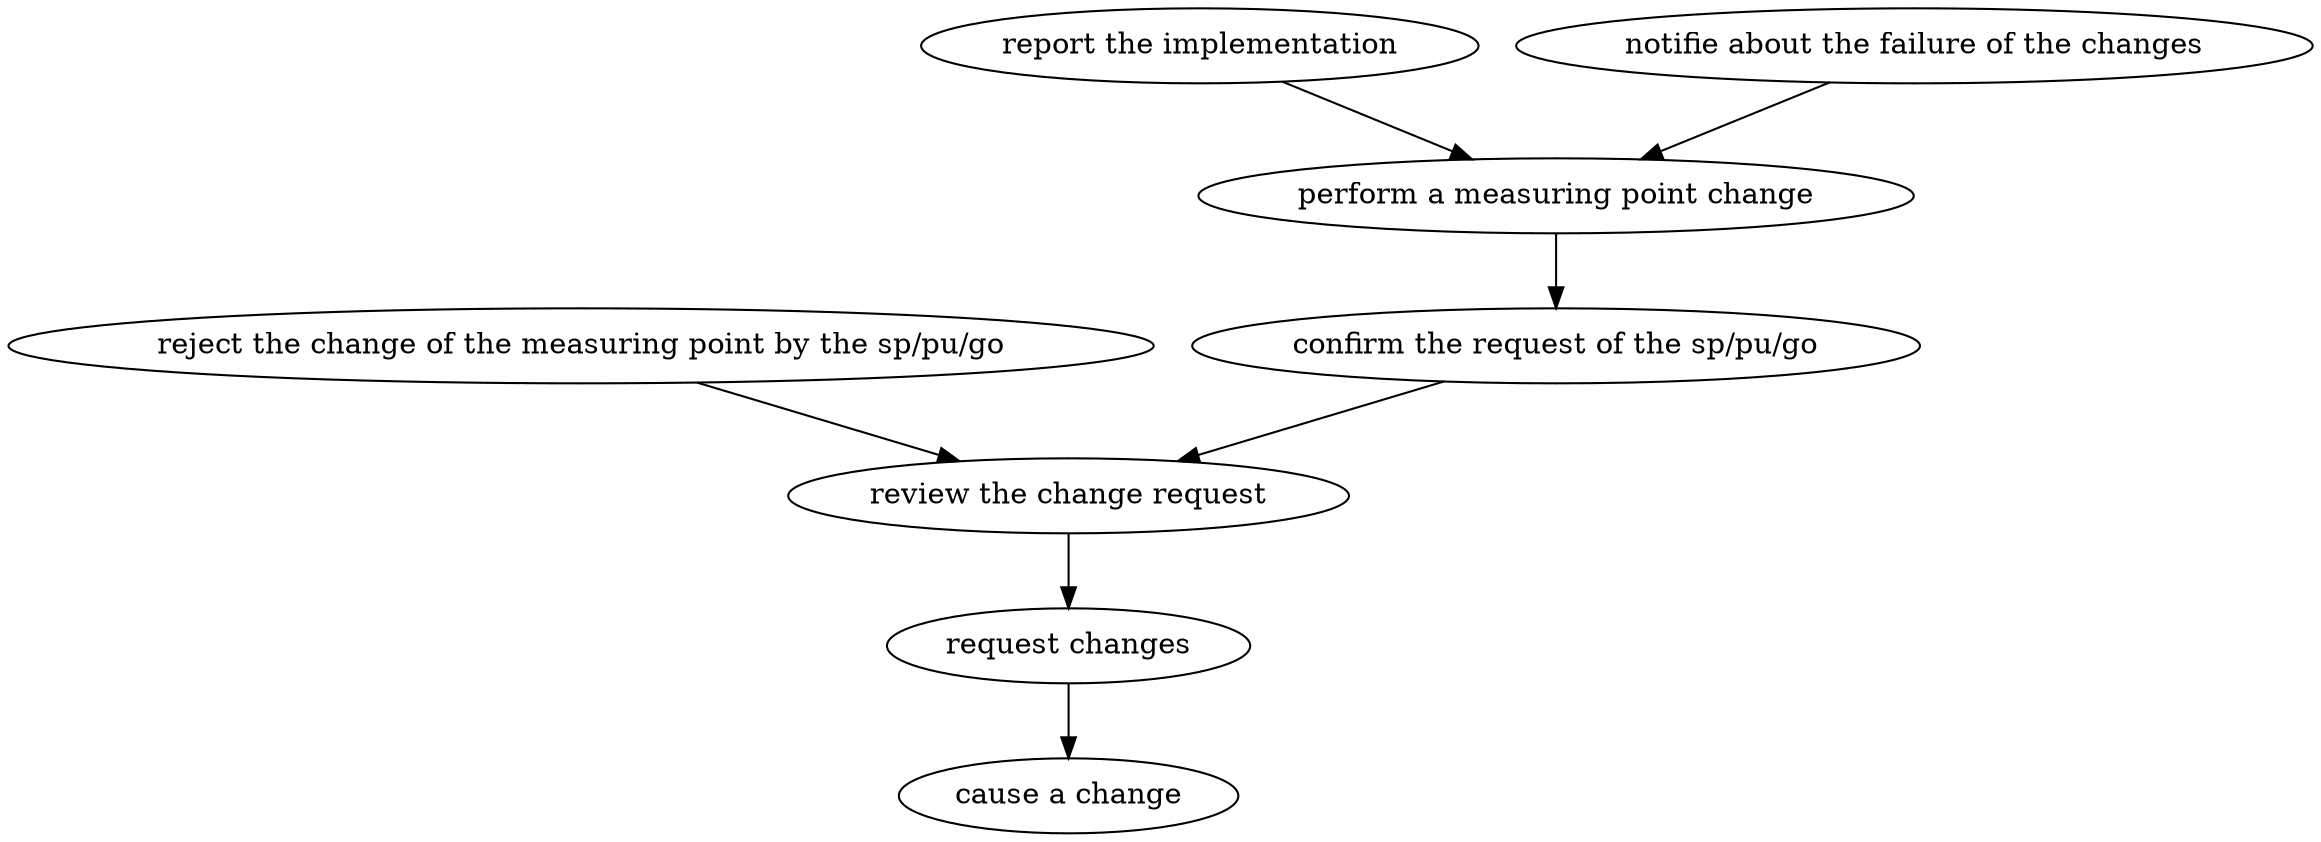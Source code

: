 strict digraph "doc-10.9" {
	graph [name="doc-10.9"];
	"request changes"	[attrs="{'type': 'Activity', 'label': 'request changes'}"];
	"cause a change"	[attrs="{'type': 'Activity', 'label': 'cause a change'}"];
	"request changes" -> "cause a change"	[attrs="{'type': 'flow', 'label': 'flow'}"];
	"review the change request"	[attrs="{'type': 'Activity', 'label': 'review the change request'}"];
	"review the change request" -> "request changes"	[attrs="{'type': 'flow', 'label': 'flow'}"];
	"reject the change of the measuring point by the sp/pu/go"	[attrs="{'type': 'Activity', 'label': 'reject the change of the measuring point by the sp/pu/go'}"];
	"reject the change of the measuring point by the sp/pu/go" -> "review the change request"	[attrs="{'type': 'flow', 'label': 'flow'}"];
	"confirm the request of the sp/pu/go"	[attrs="{'type': 'Activity', 'label': 'confirm the request of the sp/pu/go'}"];
	"confirm the request of the sp/pu/go" -> "review the change request"	[attrs="{'type': 'flow', 'label': 'flow'}"];
	"perform a measuring point change"	[attrs="{'type': 'Activity', 'label': 'perform a measuring point change'}"];
	"perform a measuring point change" -> "confirm the request of the sp/pu/go"	[attrs="{'type': 'flow', 'label': 'flow'}"];
	"report the implementation"	[attrs="{'type': 'Activity', 'label': 'report the implementation'}"];
	"report the implementation" -> "perform a measuring point change"	[attrs="{'type': 'flow', 'label': 'flow'}"];
	"notifie about the failure of the changes"	[attrs="{'type': 'Activity', 'label': 'notifie about the failure of the changes'}"];
	"notifie about the failure of the changes" -> "perform a measuring point change"	[attrs="{'type': 'flow', 'label': 'flow'}"];
}
